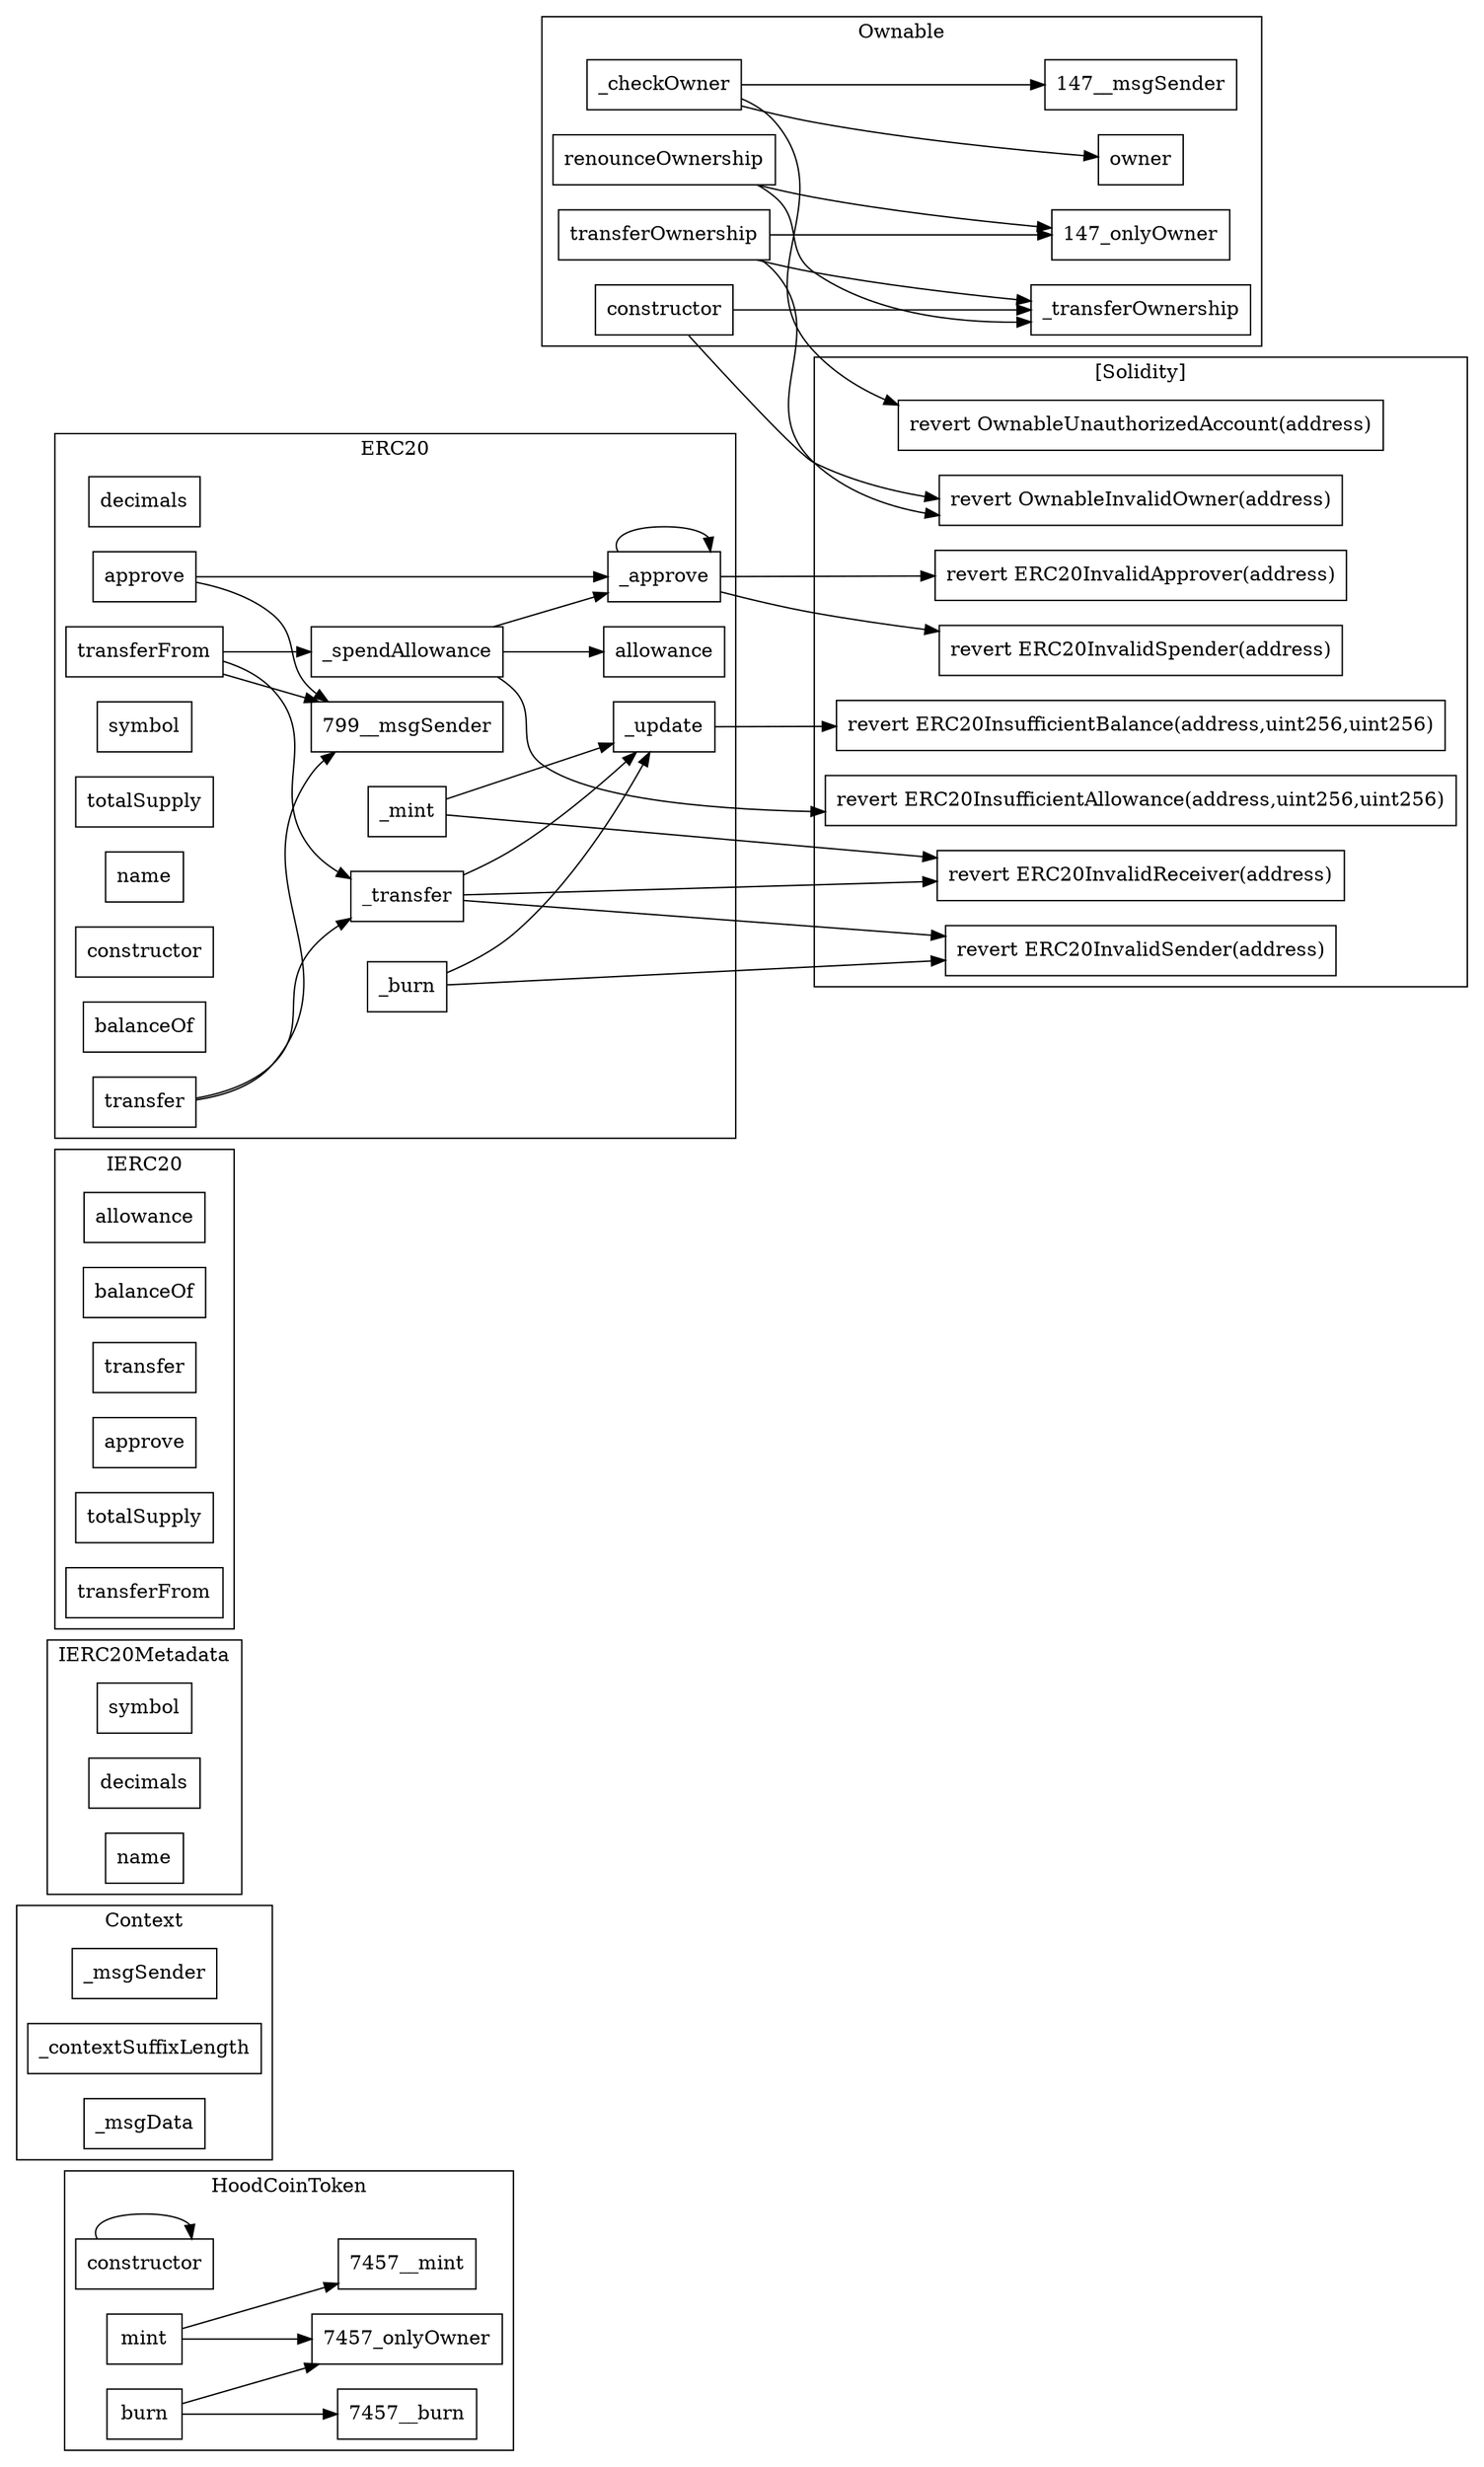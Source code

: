strict digraph {
rankdir="LR"
node [shape=box]
subgraph cluster_7457_HoodCoinToken {
label = "HoodCoinToken"
"7457_constructor" [label="constructor"]
"7457_mint" [label="mint"]
"7457_burn" [label="burn"]
"7457_mint" -> "7457_onlyOwner"
"7457_constructor" -> "7457_constructor"
"7457_mint" -> "7457__mint"
"7457_burn" -> "7457_onlyOwner"
"7457_burn" -> "7457__burn"
}subgraph cluster_933_Context {
label = "Context"
"933__msgSender" [label="_msgSender"]
"933__contextSuffixLength" [label="_contextSuffixLength"]
"933__msgData" [label="_msgData"]
}subgraph cluster_903_IERC20Metadata {
label = "IERC20Metadata"
"903_symbol" [label="symbol"]
"903_decimals" [label="decimals"]
"903_name" [label="name"]
}subgraph cluster_877_IERC20 {
label = "IERC20"
"877_allowance" [label="allowance"]
"877_balanceOf" [label="balanceOf"]
"877_transfer" [label="transfer"]
"877_approve" [label="approve"]
"877_totalSupply" [label="totalSupply"]
"877_transferFrom" [label="transferFrom"]
}subgraph cluster_147_Ownable {
label = "Ownable"
"147_renounceOwnership" [label="renounceOwnership"]
"147__checkOwner" [label="_checkOwner"]
"147_constructor" [label="constructor"]
"147_owner" [label="owner"]
"147__transferOwnership" [label="_transferOwnership"]
"147_transferOwnership" [label="transferOwnership"]
"147_renounceOwnership" -> "147_onlyOwner"
"147_transferOwnership" -> "147__transferOwnership"
"147_renounceOwnership" -> "147__transferOwnership"
"147__checkOwner" -> "147_owner"
"147__checkOwner" -> "147__msgSender"
"147_constructor" -> "147__transferOwnership"
"147_transferOwnership" -> "147_onlyOwner"
}subgraph cluster_799_ERC20 {
label = "ERC20"
"799_decimals" [label="decimals"]
"799_transferFrom" [label="transferFrom"]
"799_approve" [label="approve"]
"799__transfer" [label="_transfer"]
"799_symbol" [label="symbol"]
"799__approve" [label="_approve"]
"799__mint" [label="_mint"]
"799_totalSupply" [label="totalSupply"]
"799__update" [label="_update"]
"799__spendAllowance" [label="_spendAllowance"]
"799_allowance" [label="allowance"]
"799_name" [label="name"]
"799_constructor" [label="constructor"]
"799__burn" [label="_burn"]
"799_balanceOf" [label="balanceOf"]
"799_transfer" [label="transfer"]
"799_approve" -> "799__msgSender"
"799_transferFrom" -> "799__transfer"
"799__spendAllowance" -> "799_allowance"
"799__transfer" -> "799__update"
"799__spendAllowance" -> "799__approve"
"799_transferFrom" -> "799__msgSender"
"799__mint" -> "799__update"
"799__burn" -> "799__update"
"799_transfer" -> "799__transfer"
"799_transfer" -> "799__msgSender"
"799_approve" -> "799__approve"
"799_transferFrom" -> "799__spendAllowance"
"799__approve" -> "799__approve"
}subgraph cluster_solidity {
label = "[Solidity]"
"revert ERC20InvalidSender(address)" 
"revert ERC20InvalidReceiver(address)" 
"revert ERC20InsufficientAllowance(address,uint256,uint256)" 
"revert ERC20InvalidApprover(address)" 
"revert ERC20InsufficientBalance(address,uint256,uint256)" 
"revert OwnableInvalidOwner(address)" 
"revert ERC20InvalidSpender(address)" 
"revert OwnableUnauthorizedAccount(address)" 
"799__mint" -> "revert ERC20InvalidReceiver(address)"
"799__update" -> "revert ERC20InsufficientBalance(address,uint256,uint256)"
"799__spendAllowance" -> "revert ERC20InsufficientAllowance(address,uint256,uint256)"
"799__approve" -> "revert ERC20InvalidSpender(address)"
"147_constructor" -> "revert OwnableInvalidOwner(address)"
"147__checkOwner" -> "revert OwnableUnauthorizedAccount(address)"
"799__transfer" -> "revert ERC20InvalidReceiver(address)"
"799__approve" -> "revert ERC20InvalidApprover(address)"
"147_transferOwnership" -> "revert OwnableInvalidOwner(address)"
"799__burn" -> "revert ERC20InvalidSender(address)"
"799__transfer" -> "revert ERC20InvalidSender(address)"
}
}